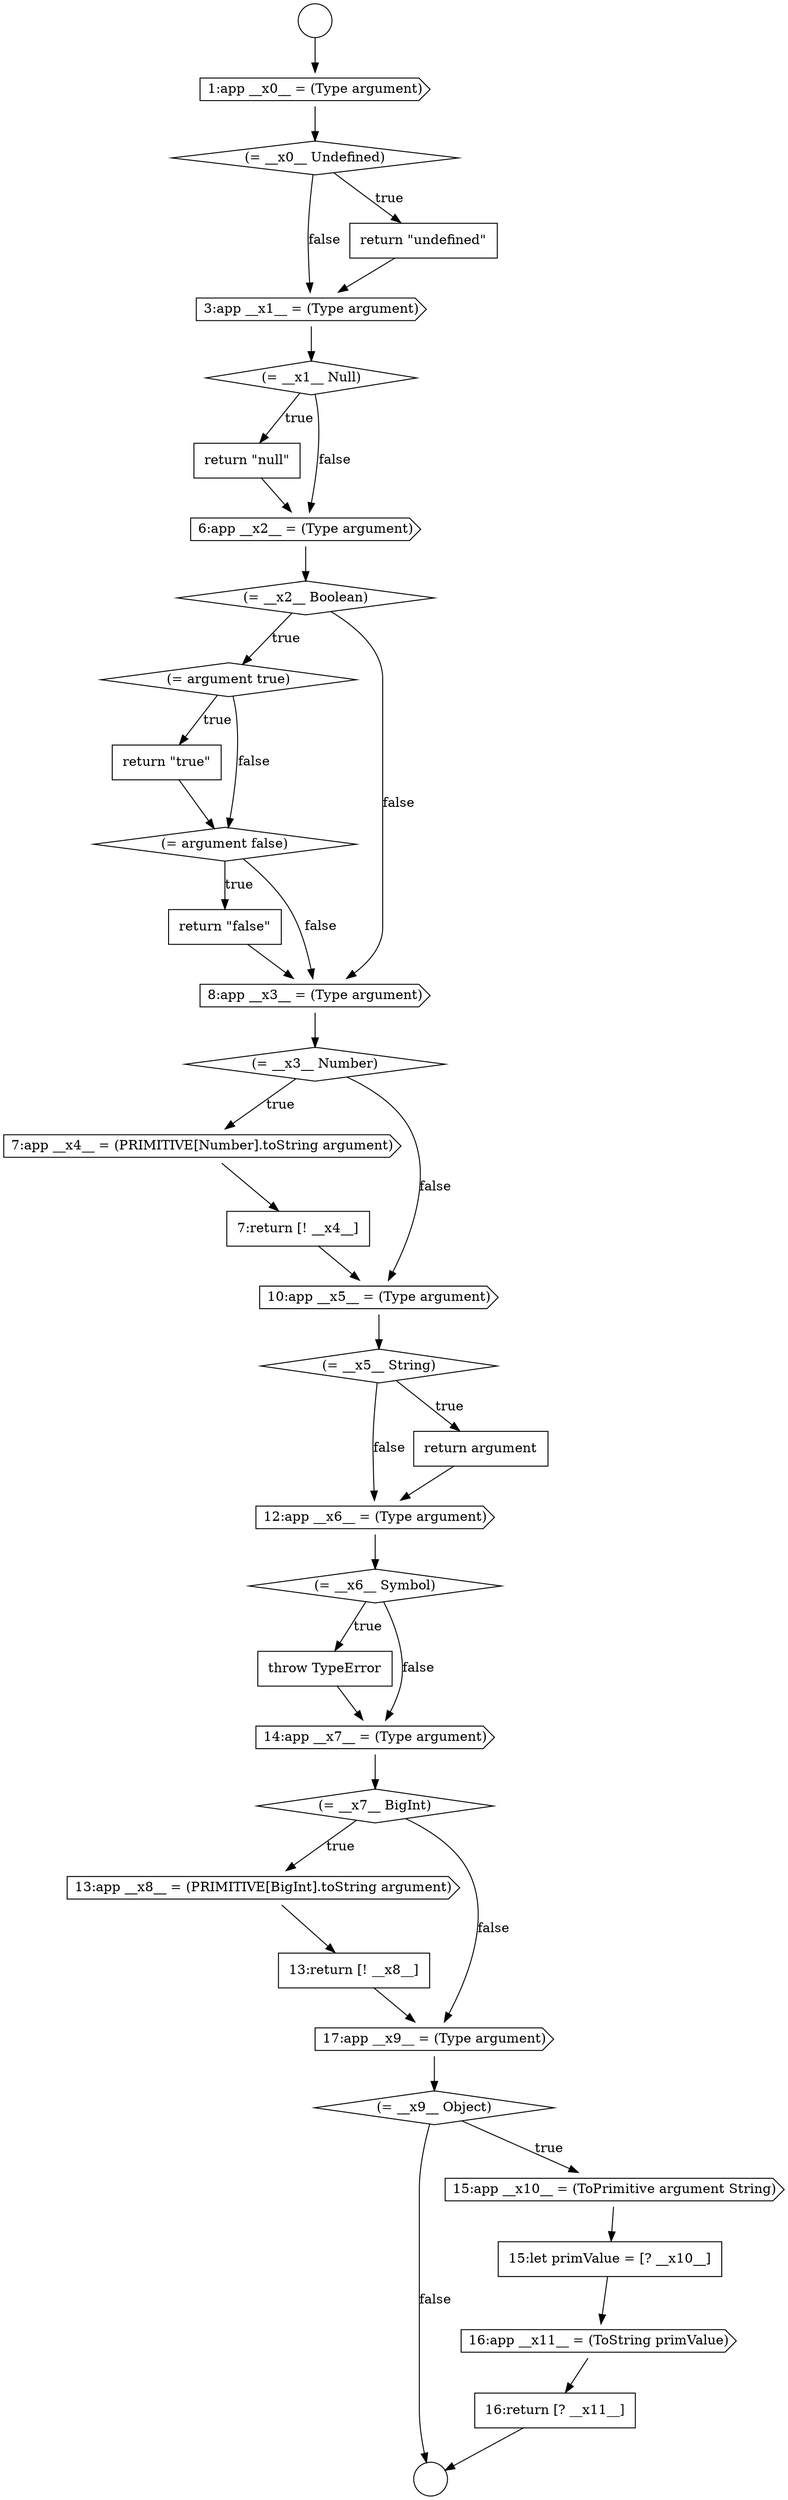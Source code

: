 digraph {
  node20597 [shape=diamond, label=<<font color="black">(= __x0__ Undefined)</font>> color="black" fillcolor="white" style=filled]
  node20599 [shape=cds, label=<<font color="black">3:app __x1__ = (Type argument)</font>> color="black" fillcolor="white" style=filled]
  node20595 [shape=circle label=" " color="black" fillcolor="white" style=filled]
  node20623 [shape=diamond, label=<<font color="black">(= __x9__ Object)</font>> color="black" fillcolor="white" style=filled]
  node20626 [shape=cds, label=<<font color="black">16:app __x11__ = (ToString primValue)</font>> color="black" fillcolor="white" style=filled]
  node20601 [shape=none, margin=0, label=<<font color="black">
    <table border="0" cellborder="1" cellspacing="0" cellpadding="10">
      <tr><td align="left">return &quot;null&quot;</td></tr>
    </table>
  </font>> color="black" fillcolor="white" style=filled]
  node20598 [shape=none, margin=0, label=<<font color="black">
    <table border="0" cellborder="1" cellspacing="0" cellpadding="10">
      <tr><td align="left">return &quot;undefined&quot;</td></tr>
    </table>
  </font>> color="black" fillcolor="white" style=filled]
  node20611 [shape=none, margin=0, label=<<font color="black">
    <table border="0" cellborder="1" cellspacing="0" cellpadding="10">
      <tr><td align="left">7:return [! __x4__]</td></tr>
    </table>
  </font>> color="black" fillcolor="white" style=filled]
  node20594 [shape=circle label=" " color="black" fillcolor="white" style=filled]
  node20615 [shape=cds, label=<<font color="black">12:app __x6__ = (Type argument)</font>> color="black" fillcolor="white" style=filled]
  node20619 [shape=diamond, label=<<font color="black">(= __x7__ BigInt)</font>> color="black" fillcolor="white" style=filled]
  node20605 [shape=none, margin=0, label=<<font color="black">
    <table border="0" cellborder="1" cellspacing="0" cellpadding="10">
      <tr><td align="left">return &quot;true&quot;</td></tr>
    </table>
  </font>> color="black" fillcolor="white" style=filled]
  node20625 [shape=none, margin=0, label=<<font color="black">
    <table border="0" cellborder="1" cellspacing="0" cellpadding="10">
      <tr><td align="left">15:let primValue = [? __x10__]</td></tr>
    </table>
  </font>> color="black" fillcolor="white" style=filled]
  node20610 [shape=cds, label=<<font color="black">7:app __x4__ = (PRIMITIVE[Number].toString argument)</font>> color="black" fillcolor="white" style=filled]
  node20602 [shape=cds, label=<<font color="black">6:app __x2__ = (Type argument)</font>> color="black" fillcolor="white" style=filled]
  node20624 [shape=cds, label=<<font color="black">15:app __x10__ = (ToPrimitive argument String)</font>> color="black" fillcolor="white" style=filled]
  node20606 [shape=diamond, label=<<font color="black">(= argument false)</font>> color="black" fillcolor="white" style=filled]
  node20620 [shape=cds, label=<<font color="black">13:app __x8__ = (PRIMITIVE[BigInt].toString argument)</font>> color="black" fillcolor="white" style=filled]
  node20614 [shape=none, margin=0, label=<<font color="black">
    <table border="0" cellborder="1" cellspacing="0" cellpadding="10">
      <tr><td align="left">return argument</td></tr>
    </table>
  </font>> color="black" fillcolor="white" style=filled]
  node20600 [shape=diamond, label=<<font color="black">(= __x1__ Null)</font>> color="black" fillcolor="white" style=filled]
  node20609 [shape=diamond, label=<<font color="black">(= __x3__ Number)</font>> color="black" fillcolor="white" style=filled]
  node20621 [shape=none, margin=0, label=<<font color="black">
    <table border="0" cellborder="1" cellspacing="0" cellpadding="10">
      <tr><td align="left">13:return [! __x8__]</td></tr>
    </table>
  </font>> color="black" fillcolor="white" style=filled]
  node20603 [shape=diamond, label=<<font color="black">(= __x2__ Boolean)</font>> color="black" fillcolor="white" style=filled]
  node20617 [shape=none, margin=0, label=<<font color="black">
    <table border="0" cellborder="1" cellspacing="0" cellpadding="10">
      <tr><td align="left">throw TypeError</td></tr>
    </table>
  </font>> color="black" fillcolor="white" style=filled]
  node20607 [shape=none, margin=0, label=<<font color="black">
    <table border="0" cellborder="1" cellspacing="0" cellpadding="10">
      <tr><td align="left">return &quot;false&quot;</td></tr>
    </table>
  </font>> color="black" fillcolor="white" style=filled]
  node20596 [shape=cds, label=<<font color="black">1:app __x0__ = (Type argument)</font>> color="black" fillcolor="white" style=filled]
  node20613 [shape=diamond, label=<<font color="black">(= __x5__ String)</font>> color="black" fillcolor="white" style=filled]
  node20627 [shape=none, margin=0, label=<<font color="black">
    <table border="0" cellborder="1" cellspacing="0" cellpadding="10">
      <tr><td align="left">16:return [? __x11__]</td></tr>
    </table>
  </font>> color="black" fillcolor="white" style=filled]
  node20604 [shape=diamond, label=<<font color="black">(= argument true)</font>> color="black" fillcolor="white" style=filled]
  node20622 [shape=cds, label=<<font color="black">17:app __x9__ = (Type argument)</font>> color="black" fillcolor="white" style=filled]
  node20612 [shape=cds, label=<<font color="black">10:app __x5__ = (Type argument)</font>> color="black" fillcolor="white" style=filled]
  node20608 [shape=cds, label=<<font color="black">8:app __x3__ = (Type argument)</font>> color="black" fillcolor="white" style=filled]
  node20618 [shape=cds, label=<<font color="black">14:app __x7__ = (Type argument)</font>> color="black" fillcolor="white" style=filled]
  node20616 [shape=diamond, label=<<font color="black">(= __x6__ Symbol)</font>> color="black" fillcolor="white" style=filled]
  node20617 -> node20618 [ color="black"]
  node20623 -> node20624 [label=<<font color="black">true</font>> color="black"]
  node20623 -> node20595 [label=<<font color="black">false</font>> color="black"]
  node20616 -> node20617 [label=<<font color="black">true</font>> color="black"]
  node20616 -> node20618 [label=<<font color="black">false</font>> color="black"]
  node20624 -> node20625 [ color="black"]
  node20619 -> node20620 [label=<<font color="black">true</font>> color="black"]
  node20619 -> node20622 [label=<<font color="black">false</font>> color="black"]
  node20603 -> node20604 [label=<<font color="black">true</font>> color="black"]
  node20603 -> node20608 [label=<<font color="black">false</font>> color="black"]
  node20604 -> node20605 [label=<<font color="black">true</font>> color="black"]
  node20604 -> node20606 [label=<<font color="black">false</font>> color="black"]
  node20612 -> node20613 [ color="black"]
  node20610 -> node20611 [ color="black"]
  node20608 -> node20609 [ color="black"]
  node20622 -> node20623 [ color="black"]
  node20601 -> node20602 [ color="black"]
  node20599 -> node20600 [ color="black"]
  node20605 -> node20606 [ color="black"]
  node20600 -> node20601 [label=<<font color="black">true</font>> color="black"]
  node20600 -> node20602 [label=<<font color="black">false</font>> color="black"]
  node20609 -> node20610 [label=<<font color="black">true</font>> color="black"]
  node20609 -> node20612 [label=<<font color="black">false</font>> color="black"]
  node20615 -> node20616 [ color="black"]
  node20596 -> node20597 [ color="black"]
  node20597 -> node20598 [label=<<font color="black">true</font>> color="black"]
  node20597 -> node20599 [label=<<font color="black">false</font>> color="black"]
  node20606 -> node20607 [label=<<font color="black">true</font>> color="black"]
  node20606 -> node20608 [label=<<font color="black">false</font>> color="black"]
  node20607 -> node20608 [ color="black"]
  node20602 -> node20603 [ color="black"]
  node20620 -> node20621 [ color="black"]
  node20613 -> node20614 [label=<<font color="black">true</font>> color="black"]
  node20613 -> node20615 [label=<<font color="black">false</font>> color="black"]
  node20614 -> node20615 [ color="black"]
  node20611 -> node20612 [ color="black"]
  node20618 -> node20619 [ color="black"]
  node20626 -> node20627 [ color="black"]
  node20598 -> node20599 [ color="black"]
  node20625 -> node20626 [ color="black"]
  node20621 -> node20622 [ color="black"]
  node20627 -> node20595 [ color="black"]
  node20594 -> node20596 [ color="black"]
}
